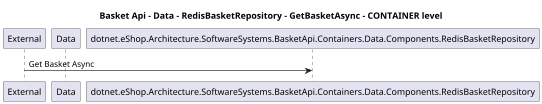 @startuml
skinparam dpi 60

title Basket Api - Data - RedisBasketRepository - GetBasketAsync - CONTAINER level

participant "External" as C4InterFlow.Utils.ExternalSystem
participant "Data" as dotnet.eShop.Architecture.SoftwareSystems.BasketApi.Containers.Data

C4InterFlow.Utils.ExternalSystem -> dotnet.eShop.Architecture.SoftwareSystems.BasketApi.Containers.Data.Components.RedisBasketRepository : Get Basket Async


@enduml
